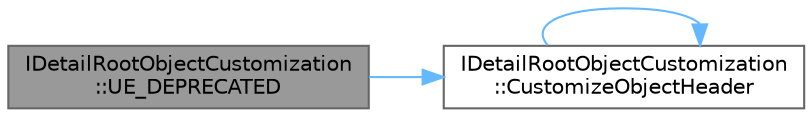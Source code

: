 digraph "IDetailRootObjectCustomization::UE_DEPRECATED"
{
 // INTERACTIVE_SVG=YES
 // LATEX_PDF_SIZE
  bgcolor="transparent";
  edge [fontname=Helvetica,fontsize=10,labelfontname=Helvetica,labelfontsize=10];
  node [fontname=Helvetica,fontsize=10,shape=box,height=0.2,width=0.4];
  rankdir="LR";
  Node1 [id="Node000001",label="IDetailRootObjectCustomization\l::UE_DEPRECATED",height=0.2,width=0.4,color="gray40", fillcolor="grey60", style="filled", fontcolor="black",tooltip=" "];
  Node1 -> Node2 [id="edge1_Node000001_Node000002",color="steelblue1",style="solid",tooltip=" "];
  Node2 [id="Node000002",label="IDetailRootObjectCustomization\l::CustomizeObjectHeader",height=0.2,width=0.4,color="grey40", fillcolor="white", style="filled",URL="$df/d20/classIDetailRootObjectCustomization.html#a5ea2bf7da350cd78419f0d7c2e7a442a",tooltip="Called when the details panel wants to display an object header widget for a given object."];
  Node2 -> Node2 [id="edge2_Node000002_Node000002",color="steelblue1",style="solid",tooltip=" "];
}
